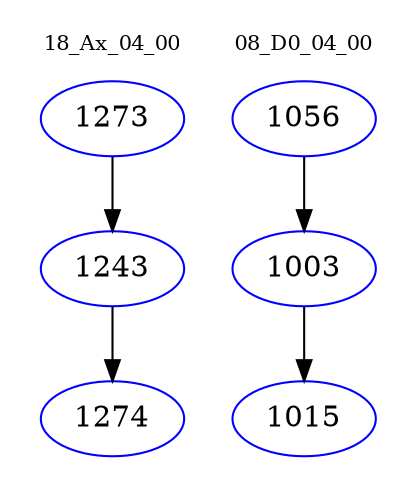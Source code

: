 digraph{
subgraph cluster_0 {
color = white
label = "18_Ax_04_00";
fontsize=10;
T0_1273 [label="1273", color="blue"]
T0_1273 -> T0_1243 [color="black"]
T0_1243 [label="1243", color="blue"]
T0_1243 -> T0_1274 [color="black"]
T0_1274 [label="1274", color="blue"]
}
subgraph cluster_1 {
color = white
label = "08_D0_04_00";
fontsize=10;
T1_1056 [label="1056", color="blue"]
T1_1056 -> T1_1003 [color="black"]
T1_1003 [label="1003", color="blue"]
T1_1003 -> T1_1015 [color="black"]
T1_1015 [label="1015", color="blue"]
}
}
